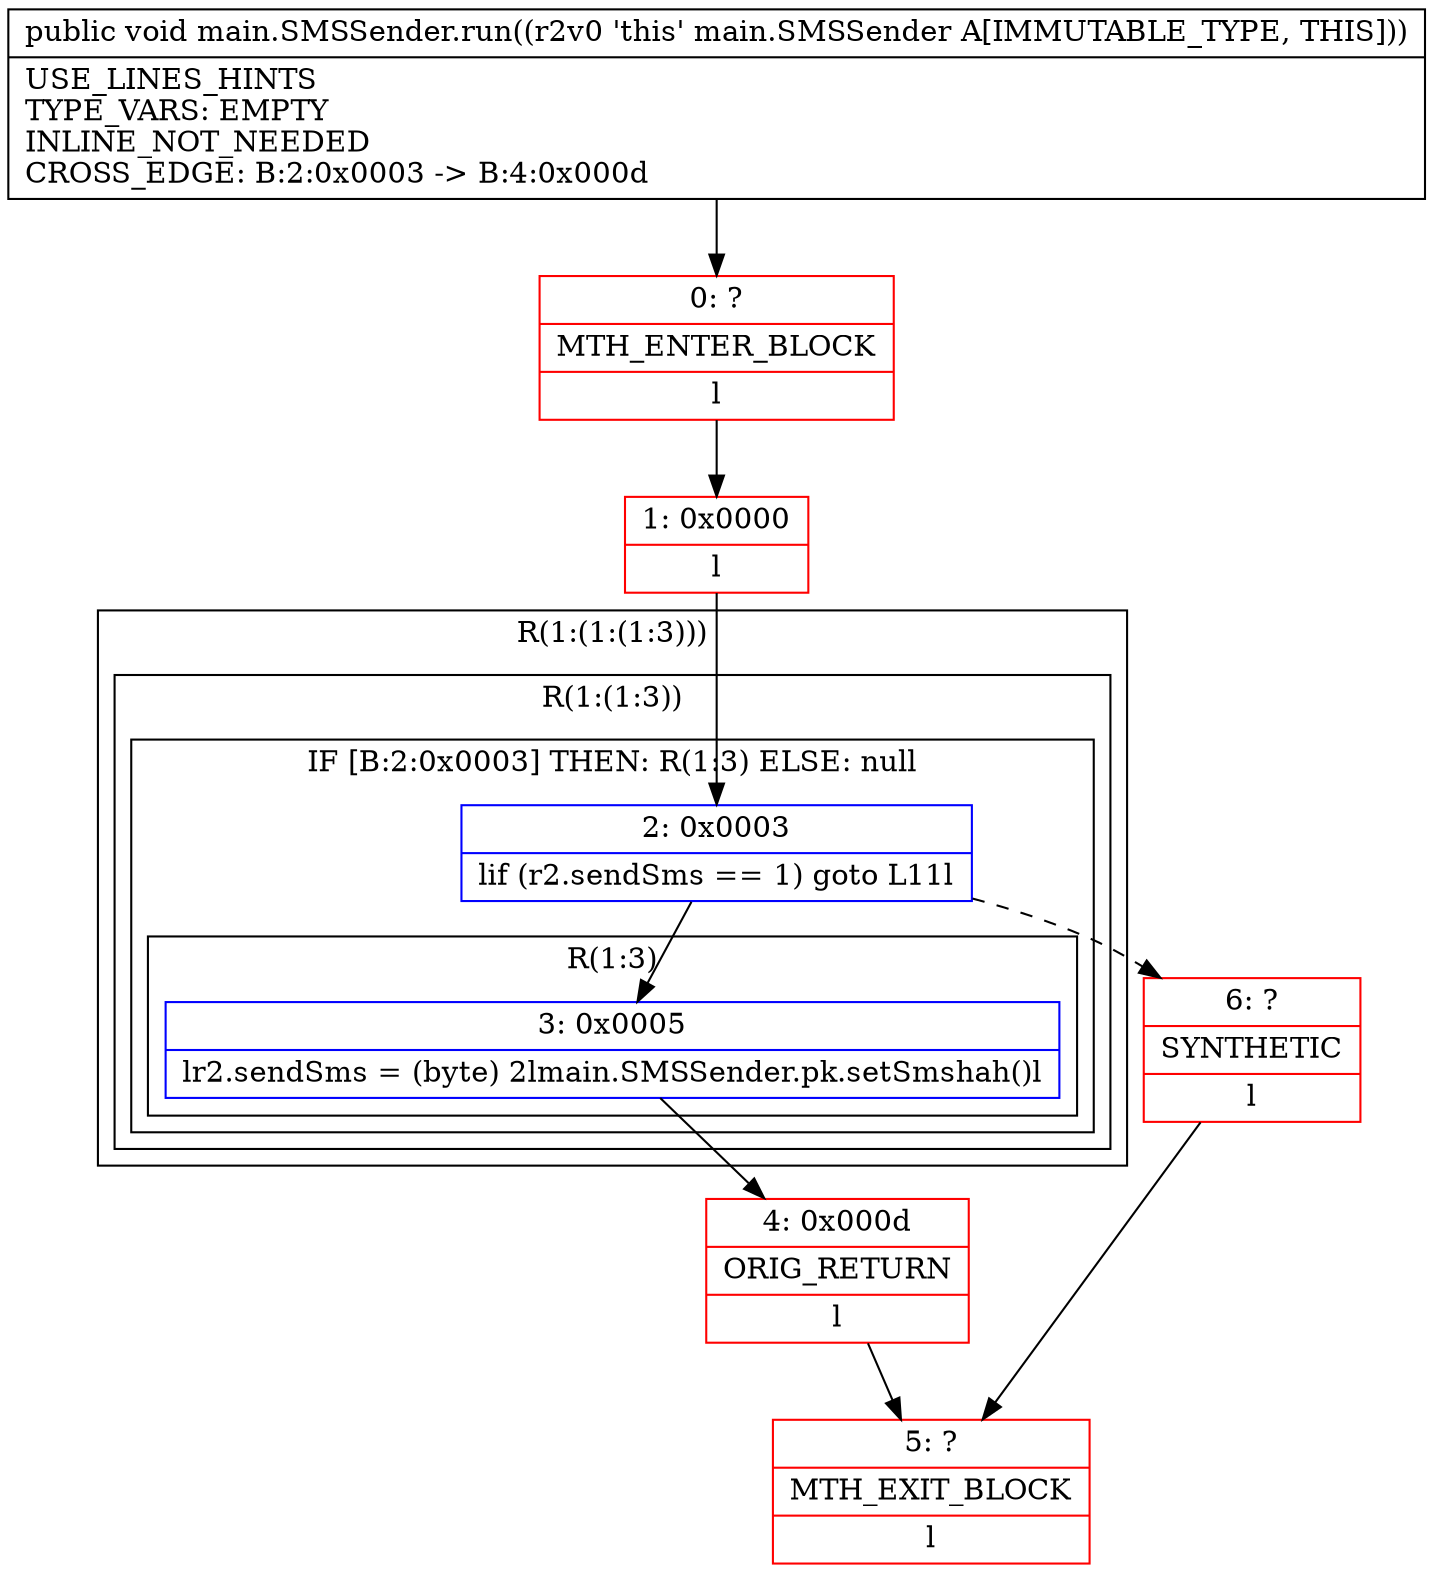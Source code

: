 digraph "CFG formain.SMSSender.run()V" {
subgraph cluster_Region_1367613465 {
label = "R(1:(1:(1:3)))";
node [shape=record,color=blue];
subgraph cluster_Region_1481939446 {
label = "R(1:(1:3))";
node [shape=record,color=blue];
subgraph cluster_IfRegion_536418452 {
label = "IF [B:2:0x0003] THEN: R(1:3) ELSE: null";
node [shape=record,color=blue];
Node_2 [shape=record,label="{2\:\ 0x0003|lif (r2.sendSms == 1) goto L11l}"];
subgraph cluster_Region_1055022378 {
label = "R(1:3)";
node [shape=record,color=blue];
Node_3 [shape=record,label="{3\:\ 0x0005|lr2.sendSms = (byte) 2lmain.SMSSender.pk.setSmshah()l}"];
}
}
}
}
Node_0 [shape=record,color=red,label="{0\:\ ?|MTH_ENTER_BLOCK\l|l}"];
Node_1 [shape=record,color=red,label="{1\:\ 0x0000|l}"];
Node_4 [shape=record,color=red,label="{4\:\ 0x000d|ORIG_RETURN\l|l}"];
Node_5 [shape=record,color=red,label="{5\:\ ?|MTH_EXIT_BLOCK\l|l}"];
Node_6 [shape=record,color=red,label="{6\:\ ?|SYNTHETIC\l|l}"];
MethodNode[shape=record,label="{public void main.SMSSender.run((r2v0 'this' main.SMSSender A[IMMUTABLE_TYPE, THIS]))  | USE_LINES_HINTS\lTYPE_VARS: EMPTY\lINLINE_NOT_NEEDED\lCROSS_EDGE: B:2:0x0003 \-\> B:4:0x000d\l}"];
MethodNode -> Node_0;
Node_2 -> Node_3;
Node_2 -> Node_6[style=dashed];
Node_3 -> Node_4;
Node_0 -> Node_1;
Node_1 -> Node_2;
Node_4 -> Node_5;
Node_6 -> Node_5;
}

